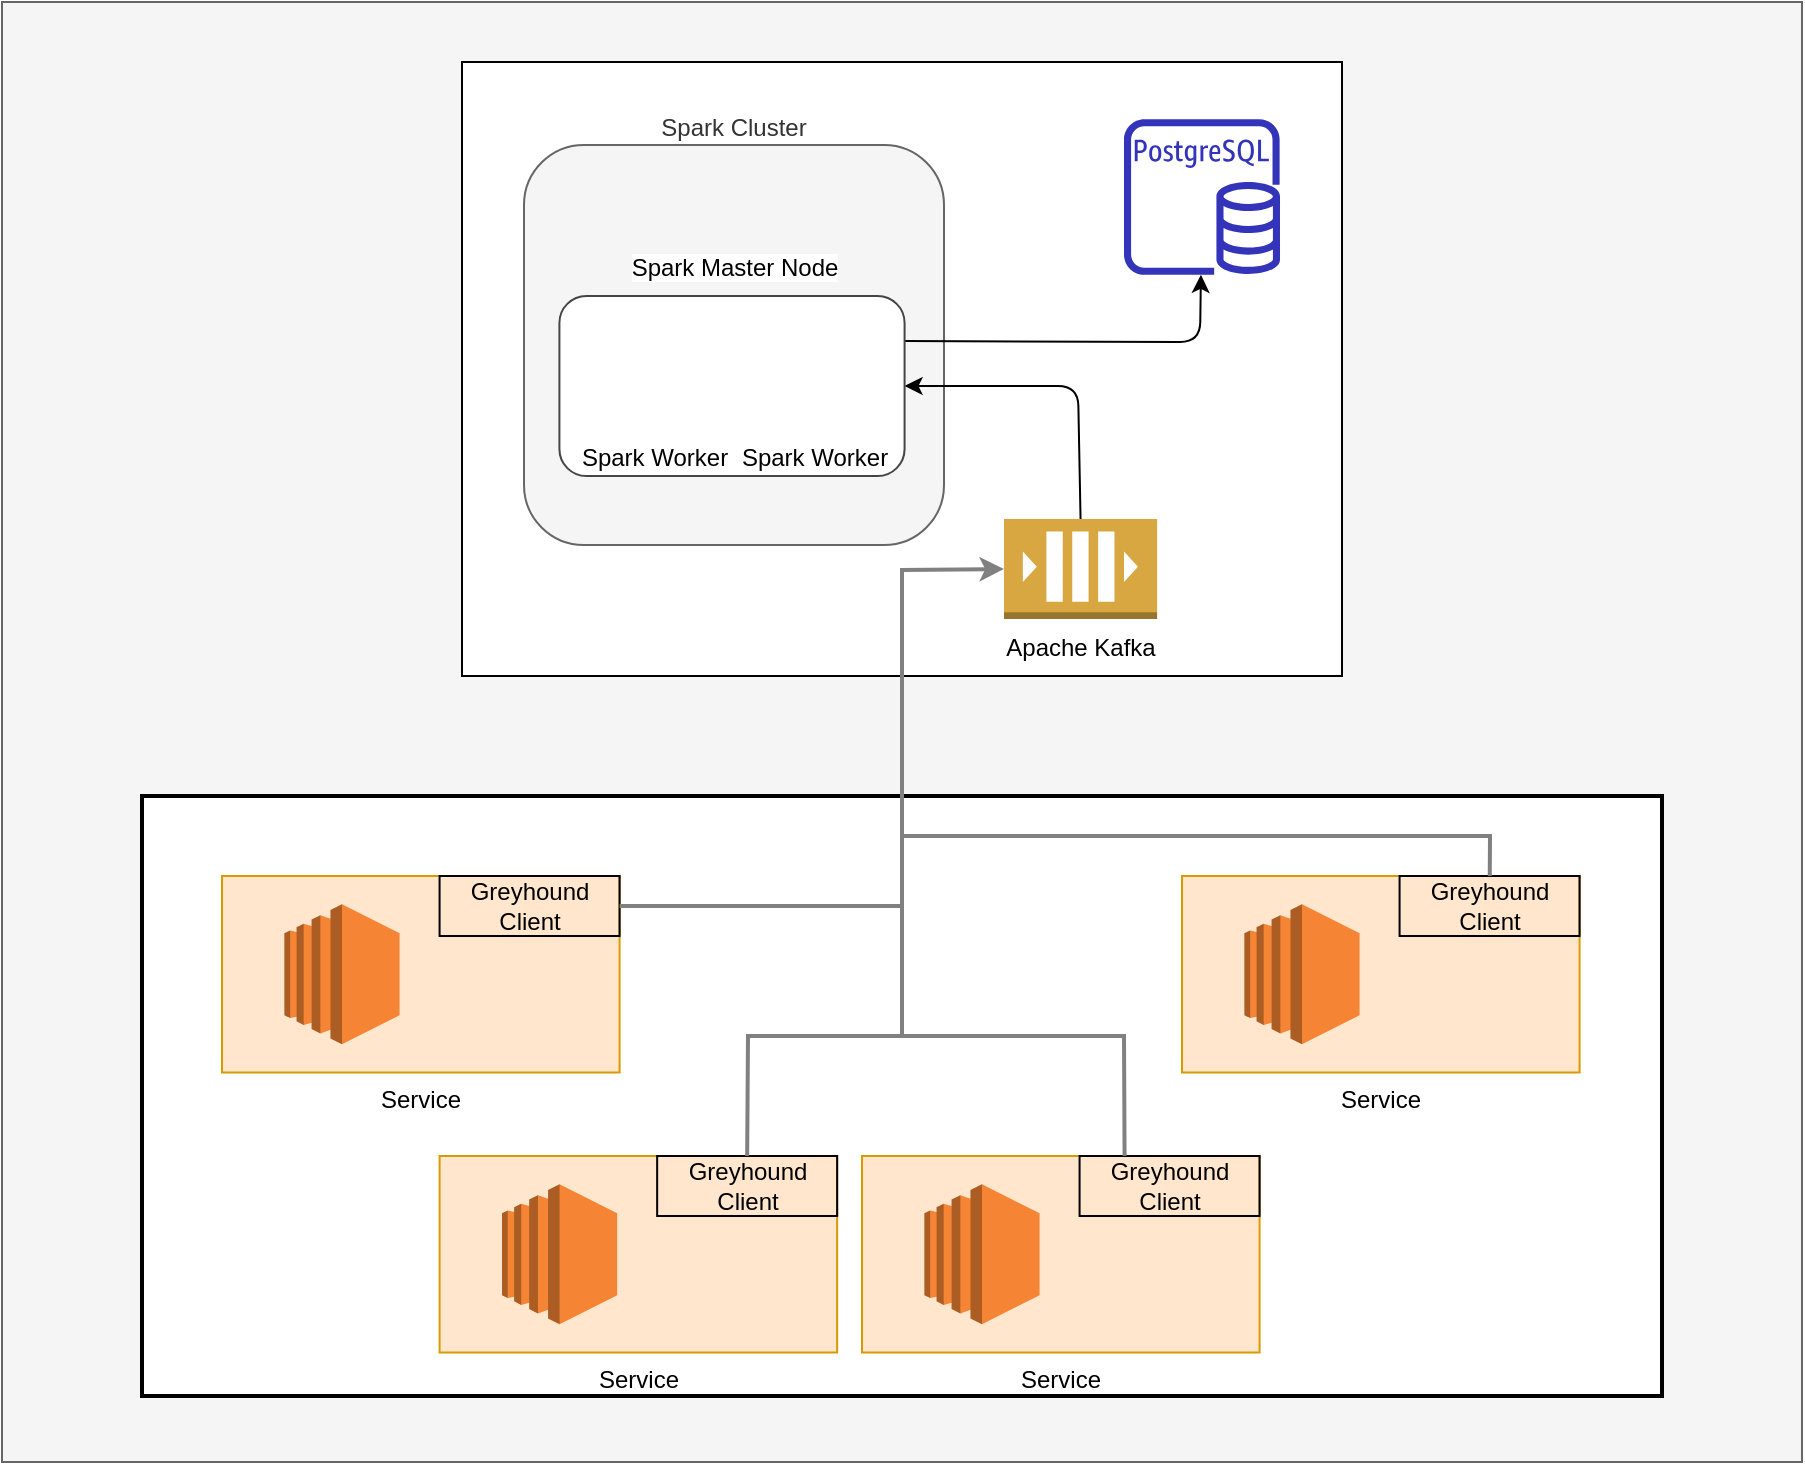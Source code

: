 <mxfile version="13.7.3" type="github">
  <diagram id="Ht1M8jgEwFfnCIfOTk4-" name="Page-1">
    <mxGraphModel dx="1186" dy="1600" grid="1" gridSize="10" guides="1" tooltips="1" connect="1" arrows="1" fold="1" page="1" pageScale="1" pageWidth="1169" pageHeight="827" math="0" shadow="0">
      <root>
        <mxCell id="0" />
        <mxCell id="1" parent="0" />
        <mxCell id="cnSYuN0HwNf4v0TLQjy9-44" value="" style="rounded=0;whiteSpace=wrap;html=1;labelBackgroundColor=none;strokeColor=#666666;strokeWidth=1;fillColor=#f5f5f5;align=right;fontColor=#333333;" vertex="1" parent="1">
          <mxGeometry x="250" y="-790" width="900" height="730" as="geometry" />
        </mxCell>
        <mxCell id="cnSYuN0HwNf4v0TLQjy9-32" value="" style="rounded=0;whiteSpace=wrap;html=1;labelBackgroundColor=none;align=right;strokeWidth=2;" vertex="1" parent="1">
          <mxGeometry x="320" y="-393" width="760" height="300" as="geometry" />
        </mxCell>
        <mxCell id="cnSYuN0HwNf4v0TLQjy9-22" value="Service" style="rounded=0;whiteSpace=wrap;html=1;labelBackgroundColor=none;fillColor=#ffe6cc;labelPosition=center;verticalLabelPosition=bottom;align=center;verticalAlign=top;strokeColor=#d79b00;" vertex="1" parent="1">
          <mxGeometry x="360" y="-353" width="198.79" height="98.25" as="geometry" />
        </mxCell>
        <mxCell id="cnSYuN0HwNf4v0TLQjy9-4" value="" style="rounded=0;whiteSpace=wrap;html=1;gradientColor=#ffffff;" vertex="1" parent="1">
          <mxGeometry x="480" y="-760" width="440" height="307" as="geometry" />
        </mxCell>
        <mxCell id="cnSYuN0HwNf4v0TLQjy9-5" value="Spark Cluster" style="rounded=1;whiteSpace=wrap;html=1;labelPosition=center;verticalLabelPosition=top;align=center;verticalAlign=bottom;labelBackgroundColor=none;fillColor=#f5f5f5;strokeColor=#666666;fontColor=#333333;" vertex="1" parent="1">
          <mxGeometry x="511" y="-718.5" width="210" height="200" as="geometry" />
        </mxCell>
        <mxCell id="cnSYuN0HwNf4v0TLQjy9-1" value="" style="outlineConnect=0;fontColor=#232F3E;gradientColor=none;fillColor=#3334B9;strokeColor=none;dashed=0;verticalLabelPosition=bottom;verticalAlign=top;align=center;html=1;fontSize=12;fontStyle=0;aspect=fixed;pointerEvents=1;shape=mxgraph.aws4.rds_postgresql_instance;" vertex="1" parent="1">
          <mxGeometry x="811" y="-731.5" width="78" height="78" as="geometry" />
        </mxCell>
        <mxCell id="cnSYuN0HwNf4v0TLQjy9-3" value="Spark Master Node" style="shape=image;html=1;verticalAlign=top;verticalLabelPosition=bottom;labelBackgroundColor=#ffffff;imageAspect=0;aspect=fixed;image=https://cdn4.iconfinder.com/data/icons/logos-brands-5/24/apache-128.png" vertex="1" parent="1">
          <mxGeometry x="596" y="-711.5" width="40" height="40" as="geometry" />
        </mxCell>
        <mxCell id="cnSYuN0HwNf4v0TLQjy9-10" value="" style="endArrow=classic;html=1;exitX=1;exitY=0.25;exitDx=0;exitDy=0;" edge="1" parent="1" source="cnSYuN0HwNf4v0TLQjy9-42" target="cnSYuN0HwNf4v0TLQjy9-1">
          <mxGeometry width="50" height="50" relative="1" as="geometry">
            <mxPoint x="610" y="-403" as="sourcePoint" />
            <mxPoint x="660" y="-453" as="targetPoint" />
            <Array as="points">
              <mxPoint x="849" y="-620" />
            </Array>
          </mxGeometry>
        </mxCell>
        <mxCell id="cnSYuN0HwNf4v0TLQjy9-12" value="Apache Kafka" style="outlineConnect=0;dashed=0;verticalLabelPosition=bottom;verticalAlign=top;align=center;html=1;shape=mxgraph.aws3.queue;fillColor=#D9A741;gradientColor=none;labelBackgroundColor=none;" vertex="1" parent="1">
          <mxGeometry x="751" y="-531.5" width="76.56" height="50" as="geometry" />
        </mxCell>
        <mxCell id="cnSYuN0HwNf4v0TLQjy9-14" value="" style="endArrow=classic;html=1;entryX=1;entryY=0.5;entryDx=0;entryDy=0;rounded=1;exitX=0.5;exitY=0;exitDx=0;exitDy=0;exitPerimeter=0;" edge="1" parent="1" source="cnSYuN0HwNf4v0TLQjy9-12" target="cnSYuN0HwNf4v0TLQjy9-42">
          <mxGeometry width="50" height="50" relative="1" as="geometry">
            <mxPoint x="610" y="-363" as="sourcePoint" />
            <mxPoint x="660" y="-413" as="targetPoint" />
            <Array as="points">
              <mxPoint x="788" y="-598" />
            </Array>
          </mxGeometry>
        </mxCell>
        <mxCell id="cnSYuN0HwNf4v0TLQjy9-17" value="" style="outlineConnect=0;dashed=0;verticalLabelPosition=bottom;verticalAlign=top;align=center;html=1;shape=mxgraph.aws3.ec2;fillColor=#F58534;gradientColor=none;labelBackgroundColor=none;" vertex="1" parent="1">
          <mxGeometry x="391.21" y="-338.87" width="57.58" height="70" as="geometry" />
        </mxCell>
        <mxCell id="cnSYuN0HwNf4v0TLQjy9-21" value="Greyhound Client" style="rounded=0;whiteSpace=wrap;html=1;labelBackgroundColor=none;fillColor=none;" vertex="1" parent="1">
          <mxGeometry x="468.79" y="-353" width="90" height="30" as="geometry" />
        </mxCell>
        <mxCell id="cnSYuN0HwNf4v0TLQjy9-23" value="Service" style="rounded=0;whiteSpace=wrap;html=1;labelBackgroundColor=none;fillColor=#ffe6cc;labelPosition=center;verticalLabelPosition=bottom;align=center;verticalAlign=top;strokeColor=#d79b00;" vertex="1" parent="1">
          <mxGeometry x="840" y="-353" width="198.79" height="98.25" as="geometry" />
        </mxCell>
        <mxCell id="cnSYuN0HwNf4v0TLQjy9-24" value="" style="outlineConnect=0;dashed=0;verticalLabelPosition=bottom;verticalAlign=top;align=center;html=1;shape=mxgraph.aws3.ec2;fillColor=#F58534;gradientColor=none;labelBackgroundColor=none;" vertex="1" parent="1">
          <mxGeometry x="871.21" y="-338.87" width="57.58" height="70" as="geometry" />
        </mxCell>
        <mxCell id="cnSYuN0HwNf4v0TLQjy9-25" value="Greyhound Client" style="rounded=0;whiteSpace=wrap;html=1;labelBackgroundColor=none;fillColor=none;" vertex="1" parent="1">
          <mxGeometry x="948.79" y="-353" width="90" height="30" as="geometry" />
        </mxCell>
        <mxCell id="cnSYuN0HwNf4v0TLQjy9-26" value="Service" style="rounded=0;whiteSpace=wrap;html=1;labelBackgroundColor=none;fillColor=#ffe6cc;labelPosition=center;verticalLabelPosition=bottom;align=center;verticalAlign=top;strokeColor=#d79b00;" vertex="1" parent="1">
          <mxGeometry x="468.79" y="-213" width="198.79" height="98.25" as="geometry" />
        </mxCell>
        <mxCell id="cnSYuN0HwNf4v0TLQjy9-27" value="" style="outlineConnect=0;dashed=0;verticalLabelPosition=bottom;verticalAlign=top;align=center;html=1;shape=mxgraph.aws3.ec2;fillColor=#F58534;gradientColor=none;labelBackgroundColor=none;" vertex="1" parent="1">
          <mxGeometry x="500.0" y="-198.87" width="57.58" height="70" as="geometry" />
        </mxCell>
        <mxCell id="cnSYuN0HwNf4v0TLQjy9-28" value="Greyhound Client" style="rounded=0;whiteSpace=wrap;html=1;labelBackgroundColor=none;fillColor=none;" vertex="1" parent="1">
          <mxGeometry x="577.58" y="-213" width="90" height="30" as="geometry" />
        </mxCell>
        <mxCell id="cnSYuN0HwNf4v0TLQjy9-29" value="Service" style="rounded=0;whiteSpace=wrap;html=1;labelBackgroundColor=none;fillColor=#ffe6cc;labelPosition=center;verticalLabelPosition=bottom;align=center;verticalAlign=top;strokeColor=#d79b00;" vertex="1" parent="1">
          <mxGeometry x="680" y="-213" width="198.79" height="98.25" as="geometry" />
        </mxCell>
        <mxCell id="cnSYuN0HwNf4v0TLQjy9-30" value="" style="outlineConnect=0;dashed=0;verticalLabelPosition=bottom;verticalAlign=top;align=center;html=1;shape=mxgraph.aws3.ec2;fillColor=#F58534;gradientColor=none;labelBackgroundColor=none;" vertex="1" parent="1">
          <mxGeometry x="711.21" y="-198.87" width="57.58" height="70" as="geometry" />
        </mxCell>
        <mxCell id="cnSYuN0HwNf4v0TLQjy9-31" value="Greyhound Client" style="rounded=0;whiteSpace=wrap;html=1;labelBackgroundColor=none;fillColor=none;" vertex="1" parent="1">
          <mxGeometry x="788.79" y="-213" width="90" height="30" as="geometry" />
        </mxCell>
        <mxCell id="cnSYuN0HwNf4v0TLQjy9-37" value="" style="endArrow=none;html=1;entryX=0.5;entryY=1;entryDx=0;entryDy=0;rounded=0;strokeWidth=2;strokeColor=#808080;endFill=0;" edge="1" parent="1" source="cnSYuN0HwNf4v0TLQjy9-21" target="cnSYuN0HwNf4v0TLQjy9-4">
          <mxGeometry width="50" height="50" relative="1" as="geometry">
            <mxPoint x="650" y="-443" as="sourcePoint" />
            <mxPoint x="700" y="-493" as="targetPoint" />
            <Array as="points">
              <mxPoint x="700" y="-338" />
            </Array>
          </mxGeometry>
        </mxCell>
        <mxCell id="cnSYuN0HwNf4v0TLQjy9-38" value="" style="endArrow=none;html=1;entryX=0.5;entryY=1;entryDx=0;entryDy=0;rounded=0;strokeWidth=2;strokeColor=#808080;endFill=0;" edge="1" parent="1" source="cnSYuN0HwNf4v0TLQjy9-25" target="cnSYuN0HwNf4v0TLQjy9-4">
          <mxGeometry width="50" height="50" relative="1" as="geometry">
            <mxPoint x="568.79" y="-328" as="sourcePoint" />
            <mxPoint x="710" y="-443" as="targetPoint" />
            <Array as="points">
              <mxPoint x="994" y="-373" />
              <mxPoint x="700" y="-373" />
            </Array>
          </mxGeometry>
        </mxCell>
        <mxCell id="cnSYuN0HwNf4v0TLQjy9-39" value="" style="endArrow=none;html=1;exitX=0.5;exitY=0;exitDx=0;exitDy=0;entryX=0.5;entryY=1;entryDx=0;entryDy=0;rounded=0;strokeWidth=2;strokeColor=#808080;endFill=0;" edge="1" parent="1" source="cnSYuN0HwNf4v0TLQjy9-28" target="cnSYuN0HwNf4v0TLQjy9-4">
          <mxGeometry width="50" height="50" relative="1" as="geometry">
            <mxPoint x="650" y="-443" as="sourcePoint" />
            <mxPoint x="700" y="-493" as="targetPoint" />
            <Array as="points">
              <mxPoint x="623" y="-273" />
              <mxPoint x="700" y="-273" />
            </Array>
          </mxGeometry>
        </mxCell>
        <mxCell id="cnSYuN0HwNf4v0TLQjy9-40" value="" style="endArrow=none;html=1;exitX=0.25;exitY=0;exitDx=0;exitDy=0;rounded=0;strokeWidth=2;strokeColor=#808080;endFill=0;" edge="1" parent="1" source="cnSYuN0HwNf4v0TLQjy9-31">
          <mxGeometry width="50" height="50" relative="1" as="geometry">
            <mxPoint x="650" y="-443" as="sourcePoint" />
            <mxPoint x="700" y="-453" as="targetPoint" />
            <Array as="points">
              <mxPoint x="811" y="-273" />
              <mxPoint x="700" y="-273" />
            </Array>
          </mxGeometry>
        </mxCell>
        <mxCell id="cnSYuN0HwNf4v0TLQjy9-41" value="" style="endArrow=classic;html=1;exitX=0.5;exitY=1;exitDx=0;exitDy=0;rounded=0;strokeWidth=2;strokeColor=#808080;entryX=0;entryY=0.5;entryDx=0;entryDy=0;entryPerimeter=0;" edge="1" parent="1" source="cnSYuN0HwNf4v0TLQjy9-4" target="cnSYuN0HwNf4v0TLQjy9-12">
          <mxGeometry width="50" height="50" relative="1" as="geometry">
            <mxPoint x="821.29" y="-203" as="sourcePoint" />
            <mxPoint x="710" y="-443" as="targetPoint" />
            <Array as="points">
              <mxPoint x="700" y="-506" />
            </Array>
          </mxGeometry>
        </mxCell>
        <mxCell id="cnSYuN0HwNf4v0TLQjy9-42" value="" style="rounded=1;whiteSpace=wrap;html=1;labelBackgroundColor=none;strokeWidth=1;fillColor=#ffffff;align=right;strokeColor=#454545;" vertex="1" parent="1">
          <mxGeometry x="528.71" y="-643" width="172.58" height="90" as="geometry" />
        </mxCell>
        <mxCell id="cnSYuN0HwNf4v0TLQjy9-9" value="Spark Worker" style="shape=image;html=1;verticalAlign=top;verticalLabelPosition=bottom;labelBackgroundColor=#ffffff;imageAspect=0;aspect=fixed;image=https://cdn4.iconfinder.com/data/icons/logos-brands-5/24/apache-128.png" vertex="1" parent="1">
          <mxGeometry x="636" y="-616.5" width="40" height="40" as="geometry" />
        </mxCell>
        <mxCell id="cnSYuN0HwNf4v0TLQjy9-36" value="Spark Worker" style="shape=image;html=1;verticalAlign=top;verticalLabelPosition=bottom;labelBackgroundColor=#ffffff;imageAspect=0;aspect=fixed;image=https://cdn4.iconfinder.com/data/icons/logos-brands-5/24/apache-128.png" vertex="1" parent="1">
          <mxGeometry x="556.0" y="-616.5" width="40" height="40" as="geometry" />
        </mxCell>
      </root>
    </mxGraphModel>
  </diagram>
</mxfile>
